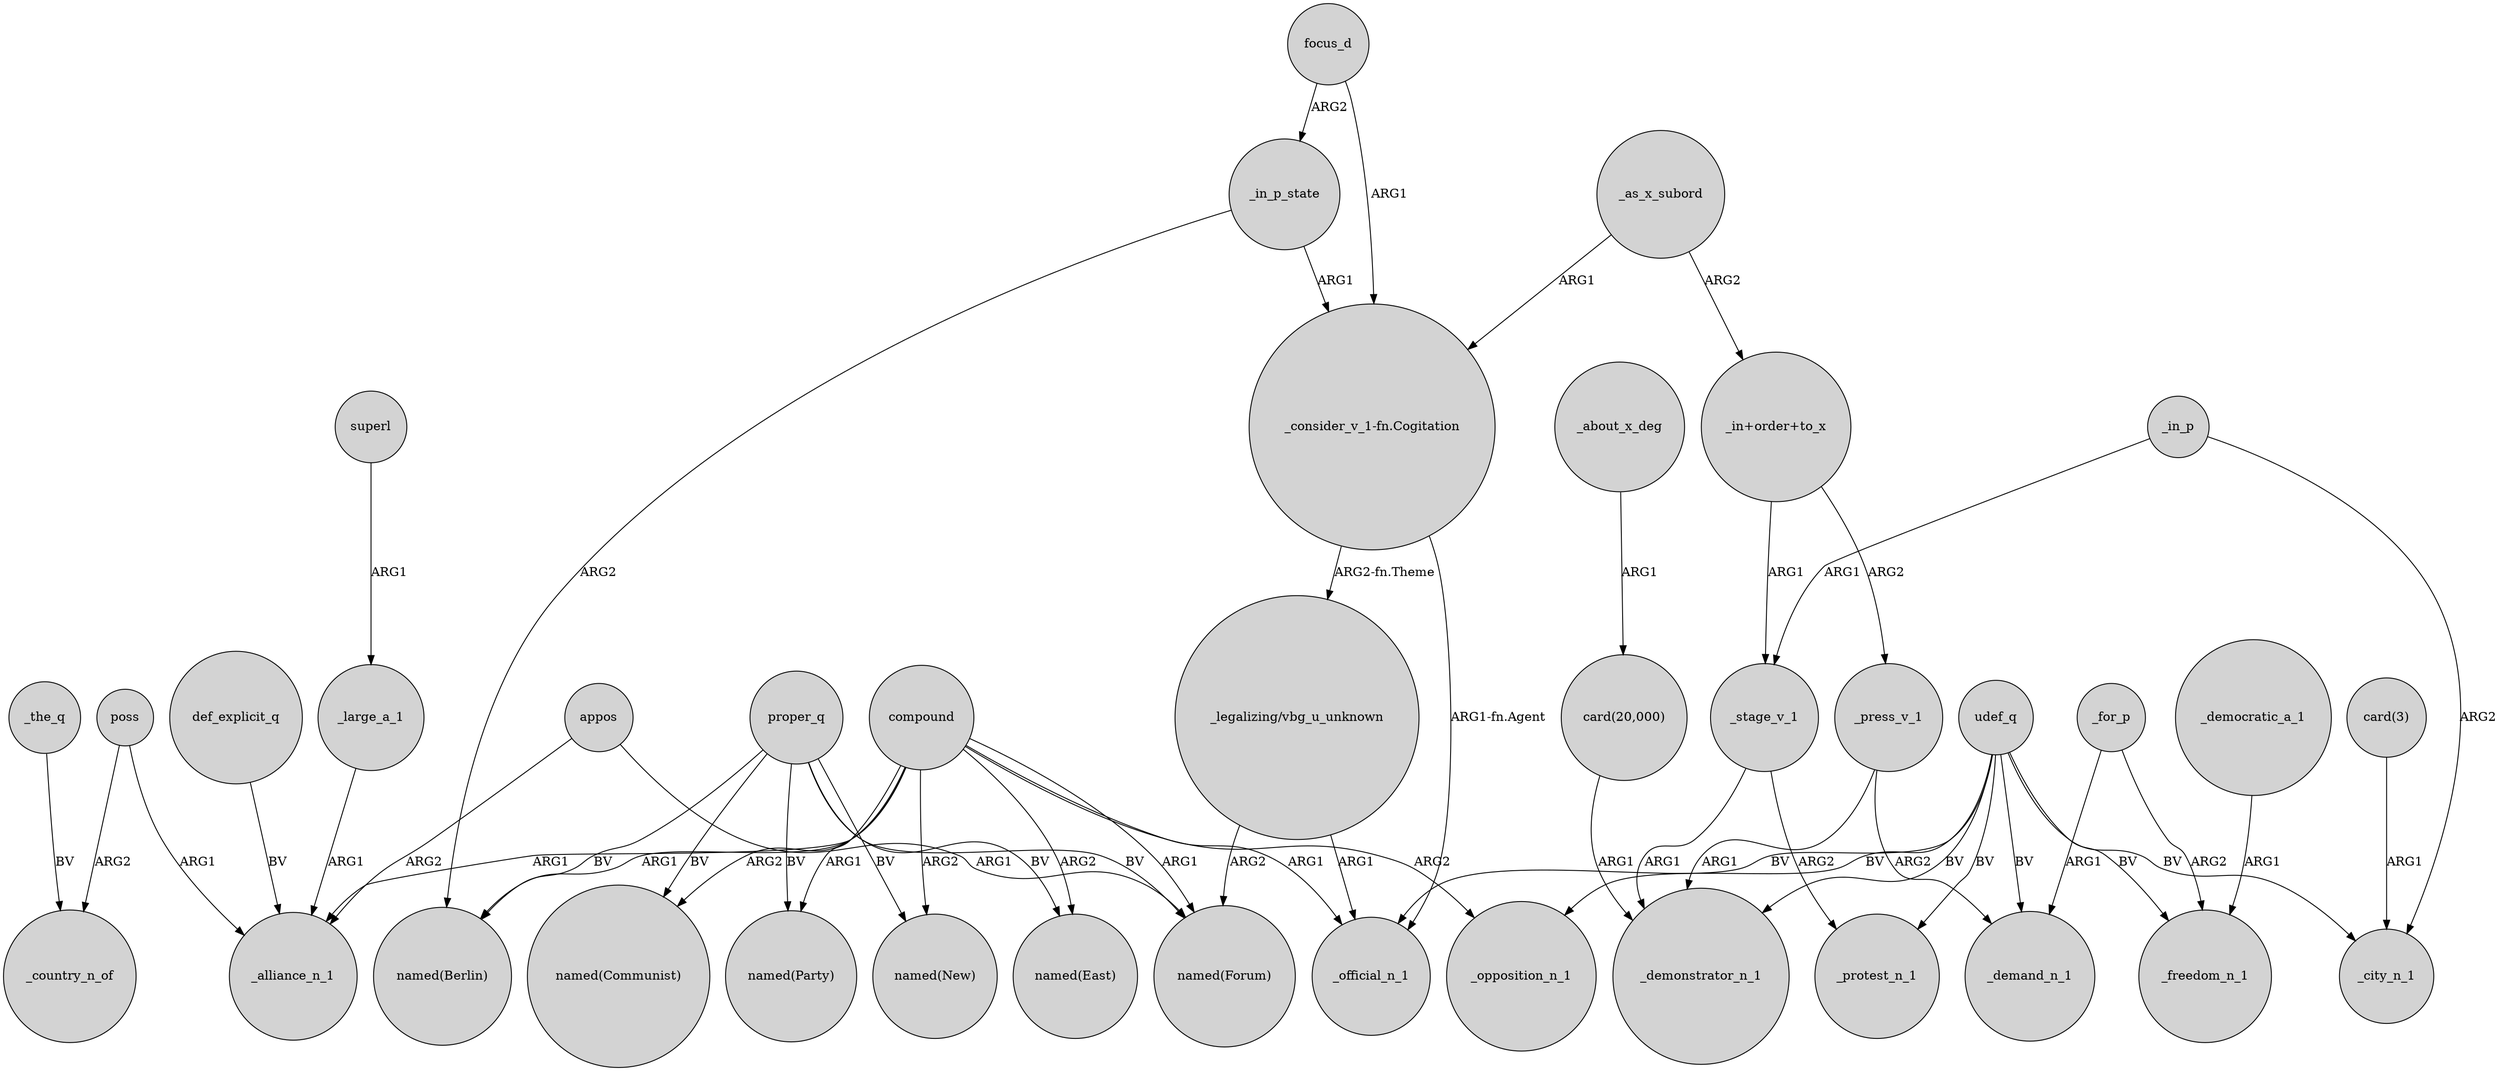 digraph {
	node [shape=circle style=filled]
	superl -> _large_a_1 [label=ARG1]
	_in_p_state -> "_consider_v_1-fn.Cogitation" [label=ARG1]
	poss -> _country_n_of [label=ARG2]
	_stage_v_1 -> _protest_n_1 [label=ARG2]
	def_explicit_q -> _alliance_n_1 [label=BV]
	compound -> "named(New)" [label=ARG2]
	_democratic_a_1 -> _freedom_n_1 [label=ARG1]
	proper_q -> "named(New)" [label=BV]
	_large_a_1 -> _alliance_n_1 [label=ARG1]
	focus_d -> _in_p_state [label=ARG2]
	focus_d -> "_consider_v_1-fn.Cogitation" [label=ARG1]
	poss -> _alliance_n_1 [label=ARG1]
	compound -> _opposition_n_1 [label=ARG2]
	_as_x_subord -> "_consider_v_1-fn.Cogitation" [label=ARG1]
	_as_x_subord -> "_in+order+to_x" [label=ARG2]
	_about_x_deg -> "card(20,000)" [label=ARG1]
	appos -> _alliance_n_1 [label=ARG2]
	_stage_v_1 -> _demonstrator_n_1 [label=ARG1]
	_for_p -> _freedom_n_1 [label=ARG2]
	"_consider_v_1-fn.Cogitation" -> _official_n_1 [label="ARG1-fn.Agent"]
	udef_q -> _demonstrator_n_1 [label=BV]
	proper_q -> "named(Communist)" [label=BV]
	"_in+order+to_x" -> _stage_v_1 [label=ARG1]
	"card(20,000)" -> _demonstrator_n_1 [label=ARG1]
	udef_q -> _city_n_1 [label=BV]
	"_consider_v_1-fn.Cogitation" -> "_legalizing/vbg_u_unknown" [label="ARG2-fn.Theme"]
	_in_p_state -> "named(Berlin)" [label=ARG2]
	"_in+order+to_x" -> _press_v_1 [label=ARG2]
	_in_p -> _city_n_1 [label=ARG2]
	appos -> "named(Forum)" [label=ARG1]
	_the_q -> _country_n_of [label=BV]
	udef_q -> _protest_n_1 [label=BV]
	compound -> "named(Party)" [label=ARG1]
	udef_q -> _official_n_1 [label=BV]
	_for_p -> _demand_n_1 [label=ARG1]
	udef_q -> _demand_n_1 [label=BV]
	"card(3)" -> _city_n_1 [label=ARG1]
	_press_v_1 -> _demand_n_1 [label=ARG2]
	"_legalizing/vbg_u_unknown" -> _official_n_1 [label=ARG1]
	"_legalizing/vbg_u_unknown" -> "named(Forum)" [label=ARG2]
	udef_q -> _freedom_n_1 [label=BV]
	compound -> _official_n_1 [label=ARG1]
	_in_p -> _stage_v_1 [label=ARG1]
	compound -> _alliance_n_1 [label=ARG1]
	_press_v_1 -> _demonstrator_n_1 [label=ARG1]
	compound -> "named(Berlin)" [label=ARG1]
	compound -> "named(Communist)" [label=ARG2]
	proper_q -> "named(Berlin)" [label=BV]
	proper_q -> "named(Party)" [label=BV]
	proper_q -> "named(East)" [label=BV]
	proper_q -> "named(Forum)" [label=BV]
	compound -> "named(Forum)" [label=ARG1]
	udef_q -> _opposition_n_1 [label=BV]
	compound -> "named(East)" [label=ARG2]
}
